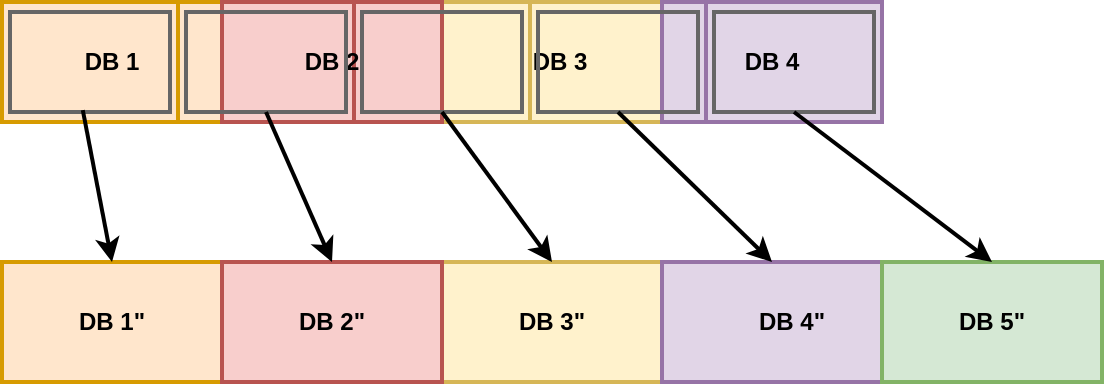 <mxfile version="15.7.3" type="device"><diagram name="Страница 1" id="yI-khbKPP2pcuBdc2Ei2"><mxGraphModel dx="1080" dy="673" grid="1" gridSize="10" guides="1" tooltips="1" connect="1" arrows="1" fold="1" page="1" pageScale="1" pageWidth="827" pageHeight="1169" math="0" shadow="0"><root><mxCell id="0"/><mxCell id="1" parent="0"/><mxCell id="rS0Ep1t7Ub_fnRVGOoUq-58" value="" style="rounded=0;whiteSpace=wrap;html=1;fillColor=#ffe6cc;strokeColor=#d79b00;strokeWidth=2;" parent="1" vertex="1"><mxGeometry x="105" y="350" width="110" height="60" as="geometry"/></mxCell><mxCell id="rS0Ep1t7Ub_fnRVGOoUq-99" value="" style="rounded=0;whiteSpace=wrap;html=1;fillColor=#fff2cc;strokeColor=#d6b656;strokeWidth=2;" parent="1" vertex="1"><mxGeometry x="325" y="350" width="110" height="60" as="geometry"/></mxCell><mxCell id="rS0Ep1t7Ub_fnRVGOoUq-100" value="" style="rounded=0;whiteSpace=wrap;html=1;fillColor=#f8cecc;strokeColor=#b85450;strokeWidth=2;" parent="1" vertex="1"><mxGeometry x="215" y="350" width="110" height="60" as="geometry"/></mxCell><mxCell id="rS0Ep1t7Ub_fnRVGOoUq-101" value="" style="rounded=0;whiteSpace=wrap;html=1;fillColor=#e1d5e7;strokeColor=#9673a6;strokeWidth=2;" parent="1" vertex="1"><mxGeometry x="435" y="350" width="110" height="60" as="geometry"/></mxCell><mxCell id="rS0Ep1t7Ub_fnRVGOoUq-102" value="" style="rounded=0;whiteSpace=wrap;html=1;fillColor=#d5e8d4;strokeColor=#82b366;strokeWidth=2;" parent="1" vertex="1"><mxGeometry x="545" y="350" width="110" height="60" as="geometry"/></mxCell><mxCell id="rS0Ep1t7Ub_fnRVGOoUq-103" value="" style="rounded=0;whiteSpace=wrap;html=1;fillColor=#ffe6cc;strokeColor=#d79b00;strokeWidth=2;" parent="1" vertex="1"><mxGeometry x="105" y="220" width="110" height="60" as="geometry"/></mxCell><mxCell id="rS0Ep1t7Ub_fnRVGOoUq-104" value="" style="rounded=0;whiteSpace=wrap;html=1;fillColor=#fff2cc;strokeColor=#d6b656;strokeWidth=2;" parent="1" vertex="1"><mxGeometry x="325" y="220" width="110" height="60" as="geometry"/></mxCell><mxCell id="rS0Ep1t7Ub_fnRVGOoUq-105" value="" style="rounded=0;whiteSpace=wrap;html=1;fillColor=#f8cecc;strokeColor=#b85450;strokeWidth=2;" parent="1" vertex="1"><mxGeometry x="215" y="220" width="110" height="60" as="geometry"/></mxCell><mxCell id="rS0Ep1t7Ub_fnRVGOoUq-106" value="" style="rounded=0;whiteSpace=wrap;html=1;fillColor=#e1d5e7;strokeColor=#9673a6;strokeWidth=2;" parent="1" vertex="1"><mxGeometry x="435" y="220" width="110" height="60" as="geometry"/></mxCell><mxCell id="rS0Ep1t7Ub_fnRVGOoUq-107" value="" style="endArrow=none;html=1;rounded=0;entryX=0.75;entryY=0;entryDx=0;entryDy=0;exitX=0.75;exitY=1;exitDx=0;exitDy=0;fillColor=#ffe6cc;strokeColor=#d79b00;strokeWidth=2;" parent="1" edge="1"><mxGeometry width="50" height="50" relative="1" as="geometry"><mxPoint x="193" y="280" as="sourcePoint"/><mxPoint x="193" y="220" as="targetPoint"/></mxGeometry></mxCell><mxCell id="rS0Ep1t7Ub_fnRVGOoUq-111" value="" style="endArrow=none;html=1;rounded=0;entryX=0.75;entryY=0;entryDx=0;entryDy=0;exitX=0.75;exitY=1;exitDx=0;exitDy=0;fillColor=#f8cecc;strokeColor=#b85450;strokeWidth=2;" parent="1" edge="1"><mxGeometry width="50" height="50" relative="1" as="geometry"><mxPoint x="281" y="280" as="sourcePoint"/><mxPoint x="281" y="220" as="targetPoint"/></mxGeometry></mxCell><mxCell id="rS0Ep1t7Ub_fnRVGOoUq-112" value="" style="endArrow=none;html=1;rounded=0;entryX=0.75;entryY=0;entryDx=0;entryDy=0;exitX=0.75;exitY=1;exitDx=0;exitDy=0;fillColor=#fff2cc;strokeColor=#d6b656;strokeWidth=2;" parent="1" edge="1"><mxGeometry width="50" height="50" relative="1" as="geometry"><mxPoint x="369" y="280" as="sourcePoint"/><mxPoint x="369" y="220" as="targetPoint"/></mxGeometry></mxCell><mxCell id="rS0Ep1t7Ub_fnRVGOoUq-117" value="DB 1" style="text;html=1;strokeColor=none;fillColor=none;align=center;verticalAlign=middle;whiteSpace=wrap;rounded=0;strokeWidth=2;fontStyle=1" parent="1" vertex="1"><mxGeometry x="130" y="235" width="60" height="30" as="geometry"/></mxCell><mxCell id="rS0Ep1t7Ub_fnRVGOoUq-118" value="DB 2" style="text;html=1;strokeColor=none;fillColor=none;align=center;verticalAlign=middle;whiteSpace=wrap;rounded=0;strokeWidth=2;fontStyle=1" parent="1" vertex="1"><mxGeometry x="240" y="235" width="60" height="30" as="geometry"/></mxCell><mxCell id="rS0Ep1t7Ub_fnRVGOoUq-120" value="DB 3" style="text;html=1;strokeColor=none;fillColor=none;align=center;verticalAlign=middle;whiteSpace=wrap;rounded=0;strokeWidth=2;fontStyle=1" parent="1" vertex="1"><mxGeometry x="354" y="235" width="60" height="30" as="geometry"/></mxCell><mxCell id="rS0Ep1t7Ub_fnRVGOoUq-121" value="DB 4" style="text;html=1;strokeColor=none;fillColor=none;align=center;verticalAlign=middle;whiteSpace=wrap;rounded=0;strokeWidth=2;fontStyle=1" parent="1" vertex="1"><mxGeometry x="460" y="235" width="60" height="30" as="geometry"/></mxCell><mxCell id="rS0Ep1t7Ub_fnRVGOoUq-122" value="DB 1&quot;" style="text;html=1;strokeColor=none;fillColor=none;align=center;verticalAlign=middle;whiteSpace=wrap;rounded=0;strokeWidth=2;fontStyle=1" parent="1" vertex="1"><mxGeometry x="130" y="365" width="60" height="30" as="geometry"/></mxCell><mxCell id="rS0Ep1t7Ub_fnRVGOoUq-123" value="DB 2&quot;" style="text;html=1;strokeColor=none;fillColor=none;align=center;verticalAlign=middle;whiteSpace=wrap;rounded=0;strokeWidth=2;fontStyle=1" parent="1" vertex="1"><mxGeometry x="240" y="365" width="60" height="30" as="geometry"/></mxCell><mxCell id="rS0Ep1t7Ub_fnRVGOoUq-124" value="DB 3&quot;" style="text;html=1;strokeColor=none;fillColor=none;align=center;verticalAlign=middle;whiteSpace=wrap;rounded=0;strokeWidth=2;fontStyle=1" parent="1" vertex="1"><mxGeometry x="350" y="365" width="60" height="30" as="geometry"/></mxCell><mxCell id="rS0Ep1t7Ub_fnRVGOoUq-125" value="DB 4&quot;" style="text;html=1;strokeColor=none;fillColor=none;align=center;verticalAlign=middle;whiteSpace=wrap;rounded=0;strokeWidth=2;fontStyle=1" parent="1" vertex="1"><mxGeometry x="470" y="365" width="60" height="30" as="geometry"/></mxCell><mxCell id="rS0Ep1t7Ub_fnRVGOoUq-126" value="DB 5&quot;" style="text;html=1;strokeColor=none;fillColor=none;align=center;verticalAlign=middle;whiteSpace=wrap;rounded=0;strokeWidth=2;fontStyle=1" parent="1" vertex="1"><mxGeometry x="570" y="365" width="60" height="30" as="geometry"/></mxCell><mxCell id="rS0Ep1t7Ub_fnRVGOoUq-127" value="" style="endArrow=none;html=1;rounded=0;entryX=0.75;entryY=0;entryDx=0;entryDy=0;exitX=0.75;exitY=1;exitDx=0;exitDy=0;fillColor=#e1d5e7;strokeColor=#9673a6;strokeWidth=2;" parent="1" edge="1"><mxGeometry width="50" height="50" relative="1" as="geometry"><mxPoint x="457" y="280" as="sourcePoint"/><mxPoint x="457" y="220" as="targetPoint"/></mxGeometry></mxCell><mxCell id="nxedD8YQlkqMQIQw2-pB-1" value="" style="rounded=0;whiteSpace=wrap;html=1;strokeWidth=2;labelBackgroundColor=none;fillColor=none;strokeColor=#666666;" vertex="1" parent="1"><mxGeometry x="197" y="225" width="80" height="50" as="geometry"/></mxCell><mxCell id="nxedD8YQlkqMQIQw2-pB-2" value="" style="rounded=0;whiteSpace=wrap;html=1;strokeWidth=2;labelBackgroundColor=none;fillColor=none;strokeColor=#666666;" vertex="1" parent="1"><mxGeometry x="109" y="225" width="80" height="50" as="geometry"/></mxCell><mxCell id="nxedD8YQlkqMQIQw2-pB-3" value="" style="rounded=0;whiteSpace=wrap;html=1;strokeWidth=2;labelBackgroundColor=none;fillColor=none;strokeColor=#666666;" vertex="1" parent="1"><mxGeometry x="285" y="225" width="80" height="50" as="geometry"/></mxCell><mxCell id="nxedD8YQlkqMQIQw2-pB-4" value="" style="rounded=0;whiteSpace=wrap;html=1;strokeWidth=2;labelBackgroundColor=none;fillColor=none;strokeColor=#666666;" vertex="1" parent="1"><mxGeometry x="373" y="225" width="80" height="50" as="geometry"/></mxCell><mxCell id="nxedD8YQlkqMQIQw2-pB-5" value="" style="rounded=0;whiteSpace=wrap;html=1;strokeWidth=2;labelBackgroundColor=none;fillColor=none;strokeColor=#666666;" vertex="1" parent="1"><mxGeometry x="461" y="225" width="80" height="50" as="geometry"/></mxCell><mxCell id="rS0Ep1t7Ub_fnRVGOoUq-108" style="rounded=0;orthogonalLoop=1;jettySize=auto;html=1;entryX=0.5;entryY=0;entryDx=0;entryDy=0;exitX=0.455;exitY=0.981;exitDx=0;exitDy=0;exitPerimeter=0;strokeWidth=2;" parent="1" source="nxedD8YQlkqMQIQw2-pB-2" target="rS0Ep1t7Ub_fnRVGOoUq-58" edge="1"><mxGeometry relative="1" as="geometry"/></mxCell><mxCell id="rS0Ep1t7Ub_fnRVGOoUq-110" style="rounded=0;orthogonalLoop=1;jettySize=auto;html=1;entryX=0.5;entryY=0;entryDx=0;entryDy=0;exitX=0.5;exitY=1;exitDx=0;exitDy=0;strokeWidth=2;" parent="1" source="nxedD8YQlkqMQIQw2-pB-1" target="rS0Ep1t7Ub_fnRVGOoUq-100" edge="1"><mxGeometry relative="1" as="geometry"/></mxCell><mxCell id="rS0Ep1t7Ub_fnRVGOoUq-115" style="rounded=0;orthogonalLoop=1;jettySize=auto;html=1;exitX=0.5;exitY=1;exitDx=0;exitDy=0;entryX=0.5;entryY=0;entryDx=0;entryDy=0;strokeWidth=2;" parent="1" source="nxedD8YQlkqMQIQw2-pB-3" target="rS0Ep1t7Ub_fnRVGOoUq-99" edge="1"><mxGeometry relative="1" as="geometry"/></mxCell><mxCell id="rS0Ep1t7Ub_fnRVGOoUq-113" style="rounded=0;orthogonalLoop=1;jettySize=auto;html=1;exitX=0.5;exitY=1;exitDx=0;exitDy=0;strokeWidth=2;" parent="1" source="nxedD8YQlkqMQIQw2-pB-4" edge="1"><mxGeometry relative="1" as="geometry"><mxPoint x="490" y="350" as="targetPoint"/></mxGeometry></mxCell><mxCell id="rS0Ep1t7Ub_fnRVGOoUq-128" style="rounded=0;orthogonalLoop=1;jettySize=auto;html=1;exitX=0.5;exitY=1;exitDx=0;exitDy=0;strokeWidth=2;entryX=0.5;entryY=0;entryDx=0;entryDy=0;" parent="1" source="nxedD8YQlkqMQIQw2-pB-5" target="rS0Ep1t7Ub_fnRVGOoUq-102" edge="1"><mxGeometry relative="1" as="geometry"/></mxCell></root></mxGraphModel></diagram></mxfile>
